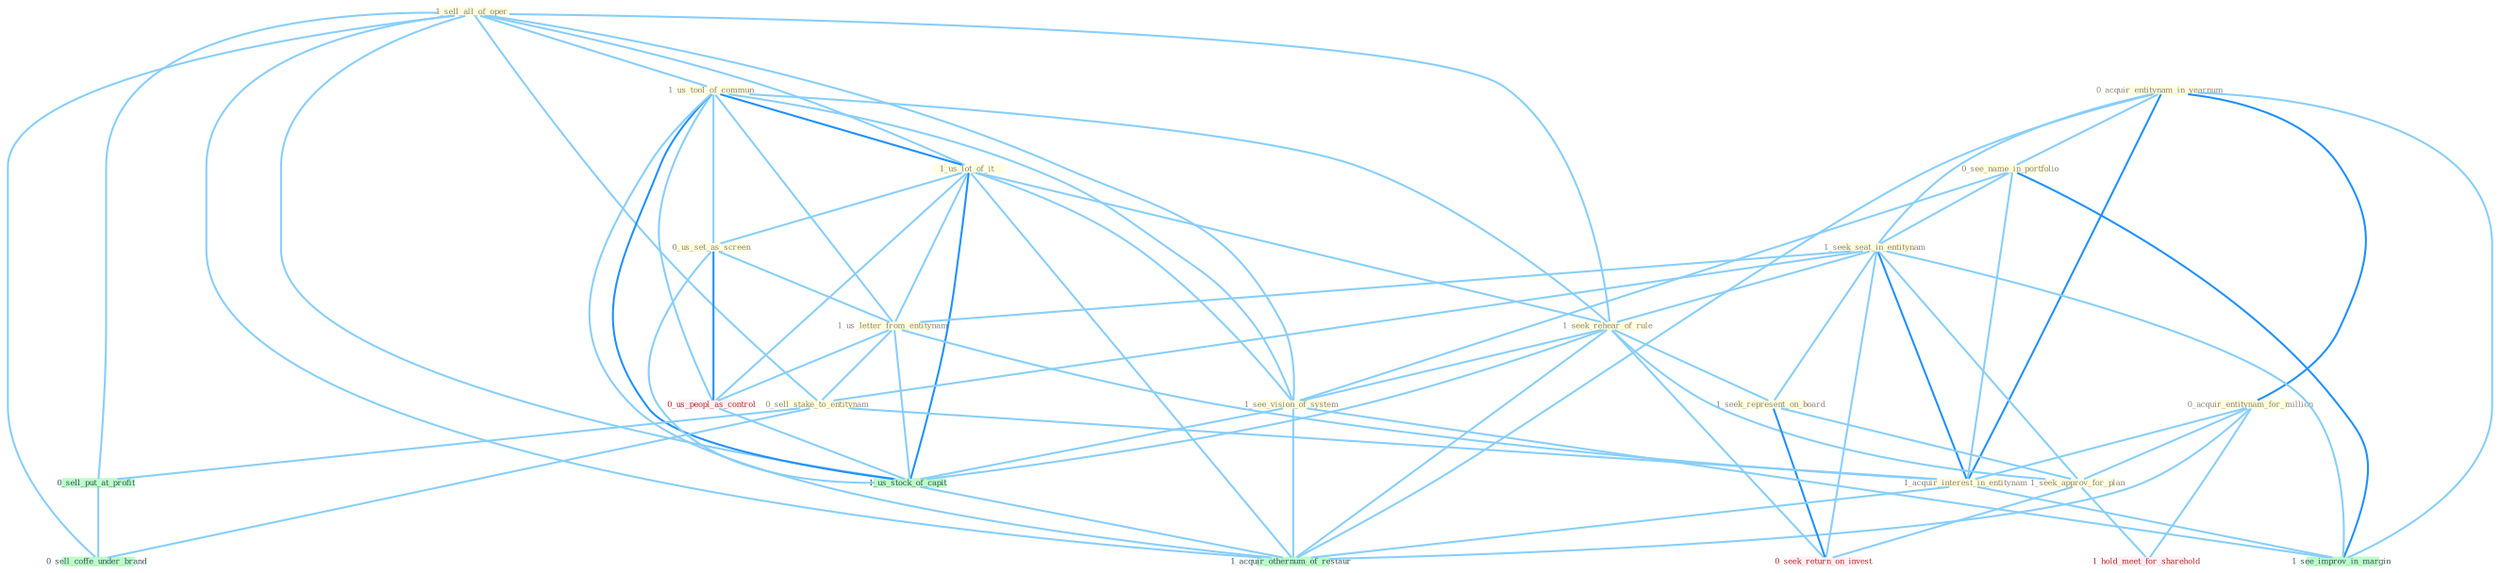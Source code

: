 Graph G{ 
    node
    [shape=polygon,style=filled,width=.5,height=.06,color="#BDFCC9",fixedsize=true,fontsize=4,
    fontcolor="#2f4f4f"];
    {node
    [color="#ffffe0", fontcolor="#8b7d6b"] "1_sell_all_of_oper " "1_us_tool_of_commun " "0_acquir_entitynam_in_yearnum " "1_us_lot_of_it " "0_see_name_in_portfolio " "0_acquir_entitynam_for_million " "0_us_set_as_screen " "1_seek_seat_in_entitynam " "1_seek_rehear_of_rule " "1_seek_represent_on_board " "1_see_vision_of_system " "1_us_letter_from_entitynam " "0_sell_stake_to_entitynam " "1_acquir_interest_in_entitynam " "1_seek_approv_for_plan "}
{node [color="#fff0f5", fontcolor="#b22222"] "0_us_peopl_as_control " "0_seek_return_on_invest " "1_hold_meet_for_sharehold "}
edge [color="#B0E2FF"];

	"1_sell_all_of_oper " -- "1_us_tool_of_commun " [w="1", color="#87cefa" ];
	"1_sell_all_of_oper " -- "1_us_lot_of_it " [w="1", color="#87cefa" ];
	"1_sell_all_of_oper " -- "1_seek_rehear_of_rule " [w="1", color="#87cefa" ];
	"1_sell_all_of_oper " -- "1_see_vision_of_system " [w="1", color="#87cefa" ];
	"1_sell_all_of_oper " -- "0_sell_stake_to_entitynam " [w="1", color="#87cefa" ];
	"1_sell_all_of_oper " -- "0_sell_put_at_profit " [w="1", color="#87cefa" ];
	"1_sell_all_of_oper " -- "1_us_stock_of_capit " [w="1", color="#87cefa" ];
	"1_sell_all_of_oper " -- "0_sell_coffe_under_brand " [w="1", color="#87cefa" ];
	"1_sell_all_of_oper " -- "1_acquir_othernum_of_restaur " [w="1", color="#87cefa" ];
	"1_us_tool_of_commun " -- "1_us_lot_of_it " [w="2", color="#1e90ff" , len=0.8];
	"1_us_tool_of_commun " -- "0_us_set_as_screen " [w="1", color="#87cefa" ];
	"1_us_tool_of_commun " -- "1_seek_rehear_of_rule " [w="1", color="#87cefa" ];
	"1_us_tool_of_commun " -- "1_see_vision_of_system " [w="1", color="#87cefa" ];
	"1_us_tool_of_commun " -- "1_us_letter_from_entitynam " [w="1", color="#87cefa" ];
	"1_us_tool_of_commun " -- "0_us_peopl_as_control " [w="1", color="#87cefa" ];
	"1_us_tool_of_commun " -- "1_us_stock_of_capit " [w="2", color="#1e90ff" , len=0.8];
	"1_us_tool_of_commun " -- "1_acquir_othernum_of_restaur " [w="1", color="#87cefa" ];
	"0_acquir_entitynam_in_yearnum " -- "0_see_name_in_portfolio " [w="1", color="#87cefa" ];
	"0_acquir_entitynam_in_yearnum " -- "0_acquir_entitynam_for_million " [w="2", color="#1e90ff" , len=0.8];
	"0_acquir_entitynam_in_yearnum " -- "1_seek_seat_in_entitynam " [w="1", color="#87cefa" ];
	"0_acquir_entitynam_in_yearnum " -- "1_acquir_interest_in_entitynam " [w="2", color="#1e90ff" , len=0.8];
	"0_acquir_entitynam_in_yearnum " -- "1_see_improv_in_margin " [w="1", color="#87cefa" ];
	"0_acquir_entitynam_in_yearnum " -- "1_acquir_othernum_of_restaur " [w="1", color="#87cefa" ];
	"1_us_lot_of_it " -- "0_us_set_as_screen " [w="1", color="#87cefa" ];
	"1_us_lot_of_it " -- "1_seek_rehear_of_rule " [w="1", color="#87cefa" ];
	"1_us_lot_of_it " -- "1_see_vision_of_system " [w="1", color="#87cefa" ];
	"1_us_lot_of_it " -- "1_us_letter_from_entitynam " [w="1", color="#87cefa" ];
	"1_us_lot_of_it " -- "0_us_peopl_as_control " [w="1", color="#87cefa" ];
	"1_us_lot_of_it " -- "1_us_stock_of_capit " [w="2", color="#1e90ff" , len=0.8];
	"1_us_lot_of_it " -- "1_acquir_othernum_of_restaur " [w="1", color="#87cefa" ];
	"0_see_name_in_portfolio " -- "1_seek_seat_in_entitynam " [w="1", color="#87cefa" ];
	"0_see_name_in_portfolio " -- "1_see_vision_of_system " [w="1", color="#87cefa" ];
	"0_see_name_in_portfolio " -- "1_acquir_interest_in_entitynam " [w="1", color="#87cefa" ];
	"0_see_name_in_portfolio " -- "1_see_improv_in_margin " [w="2", color="#1e90ff" , len=0.8];
	"0_acquir_entitynam_for_million " -- "1_acquir_interest_in_entitynam " [w="1", color="#87cefa" ];
	"0_acquir_entitynam_for_million " -- "1_seek_approv_for_plan " [w="1", color="#87cefa" ];
	"0_acquir_entitynam_for_million " -- "1_hold_meet_for_sharehold " [w="1", color="#87cefa" ];
	"0_acquir_entitynam_for_million " -- "1_acquir_othernum_of_restaur " [w="1", color="#87cefa" ];
	"0_us_set_as_screen " -- "1_us_letter_from_entitynam " [w="1", color="#87cefa" ];
	"0_us_set_as_screen " -- "0_us_peopl_as_control " [w="2", color="#1e90ff" , len=0.8];
	"0_us_set_as_screen " -- "1_us_stock_of_capit " [w="1", color="#87cefa" ];
	"1_seek_seat_in_entitynam " -- "1_seek_rehear_of_rule " [w="1", color="#87cefa" ];
	"1_seek_seat_in_entitynam " -- "1_seek_represent_on_board " [w="1", color="#87cefa" ];
	"1_seek_seat_in_entitynam " -- "1_us_letter_from_entitynam " [w="1", color="#87cefa" ];
	"1_seek_seat_in_entitynam " -- "0_sell_stake_to_entitynam " [w="1", color="#87cefa" ];
	"1_seek_seat_in_entitynam " -- "1_acquir_interest_in_entitynam " [w="2", color="#1e90ff" , len=0.8];
	"1_seek_seat_in_entitynam " -- "1_seek_approv_for_plan " [w="1", color="#87cefa" ];
	"1_seek_seat_in_entitynam " -- "0_seek_return_on_invest " [w="1", color="#87cefa" ];
	"1_seek_seat_in_entitynam " -- "1_see_improv_in_margin " [w="1", color="#87cefa" ];
	"1_seek_rehear_of_rule " -- "1_seek_represent_on_board " [w="1", color="#87cefa" ];
	"1_seek_rehear_of_rule " -- "1_see_vision_of_system " [w="1", color="#87cefa" ];
	"1_seek_rehear_of_rule " -- "1_seek_approv_for_plan " [w="1", color="#87cefa" ];
	"1_seek_rehear_of_rule " -- "0_seek_return_on_invest " [w="1", color="#87cefa" ];
	"1_seek_rehear_of_rule " -- "1_us_stock_of_capit " [w="1", color="#87cefa" ];
	"1_seek_rehear_of_rule " -- "1_acquir_othernum_of_restaur " [w="1", color="#87cefa" ];
	"1_seek_represent_on_board " -- "1_seek_approv_for_plan " [w="1", color="#87cefa" ];
	"1_seek_represent_on_board " -- "0_seek_return_on_invest " [w="2", color="#1e90ff" , len=0.8];
	"1_see_vision_of_system " -- "1_us_stock_of_capit " [w="1", color="#87cefa" ];
	"1_see_vision_of_system " -- "1_see_improv_in_margin " [w="1", color="#87cefa" ];
	"1_see_vision_of_system " -- "1_acquir_othernum_of_restaur " [w="1", color="#87cefa" ];
	"1_us_letter_from_entitynam " -- "0_sell_stake_to_entitynam " [w="1", color="#87cefa" ];
	"1_us_letter_from_entitynam " -- "1_acquir_interest_in_entitynam " [w="1", color="#87cefa" ];
	"1_us_letter_from_entitynam " -- "0_us_peopl_as_control " [w="1", color="#87cefa" ];
	"1_us_letter_from_entitynam " -- "1_us_stock_of_capit " [w="1", color="#87cefa" ];
	"0_sell_stake_to_entitynam " -- "1_acquir_interest_in_entitynam " [w="1", color="#87cefa" ];
	"0_sell_stake_to_entitynam " -- "0_sell_put_at_profit " [w="1", color="#87cefa" ];
	"0_sell_stake_to_entitynam " -- "0_sell_coffe_under_brand " [w="1", color="#87cefa" ];
	"1_acquir_interest_in_entitynam " -- "1_see_improv_in_margin " [w="1", color="#87cefa" ];
	"1_acquir_interest_in_entitynam " -- "1_acquir_othernum_of_restaur " [w="1", color="#87cefa" ];
	"1_seek_approv_for_plan " -- "0_seek_return_on_invest " [w="1", color="#87cefa" ];
	"1_seek_approv_for_plan " -- "1_hold_meet_for_sharehold " [w="1", color="#87cefa" ];
	"0_us_peopl_as_control " -- "1_us_stock_of_capit " [w="1", color="#87cefa" ];
	"0_sell_put_at_profit " -- "0_sell_coffe_under_brand " [w="1", color="#87cefa" ];
	"1_us_stock_of_capit " -- "1_acquir_othernum_of_restaur " [w="1", color="#87cefa" ];
}